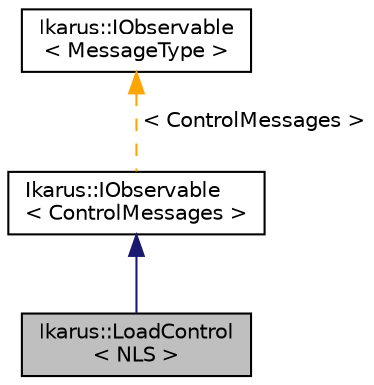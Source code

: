digraph "Ikarus::LoadControl&lt; NLS &gt;"
{
 // LATEX_PDF_SIZE
  edge [fontname="Helvetica",fontsize="10",labelfontname="Helvetica",labelfontsize="10"];
  node [fontname="Helvetica",fontsize="10",shape=record];
  Node1 [label="Ikarus::LoadControl\l\< NLS \>",height=0.2,width=0.4,color="black", fillcolor="grey75", style="filled", fontcolor="black",tooltip="The LoadControl control routine increases the last parameter of a nonlinear operator and calls a nonl..."];
  Node2 -> Node1 [dir="back",color="midnightblue",fontsize="10",style="solid"];
  Node2 [label="Ikarus::IObservable\l\< ControlMessages \>",height=0.2,width=0.4,color="black", fillcolor="white", style="filled",URL="$a01847.html",tooltip=" "];
  Node3 -> Node2 [dir="back",color="orange",fontsize="10",style="dashed",label=" \< ControlMessages \>" ];
  Node3 [label="Ikarus::IObservable\l\< MessageType \>",height=0.2,width=0.4,color="black", fillcolor="white", style="filled",URL="$a01847.html",tooltip="Generic observable interface for the Observer design pattern. See  for a description of the design pa..."];
}
